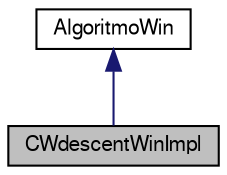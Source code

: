 digraph G
{
  edge [fontname="FreeSans",fontsize="10",labelfontname="FreeSans",labelfontsize="10"];
  node [fontname="FreeSans",fontsize="10",shape=record];
  Node1 [label="CWdescentWinImpl",height=0.2,width=0.4,color="black", fillcolor="grey75", style="filled" fontcolor="black"];
  Node2 -> Node1 [dir=back,color="midnightblue",fontsize="10",style="solid",fontname="FreeSans"];
  Node2 [label="AlgoritmoWin",height=0.2,width=0.4,color="black", fillcolor="white", style="filled",URL="$d4/d19/classAlgoritmoWin.html",tooltip="Базовый класс для окна прохождения алгоритма..."];
}
